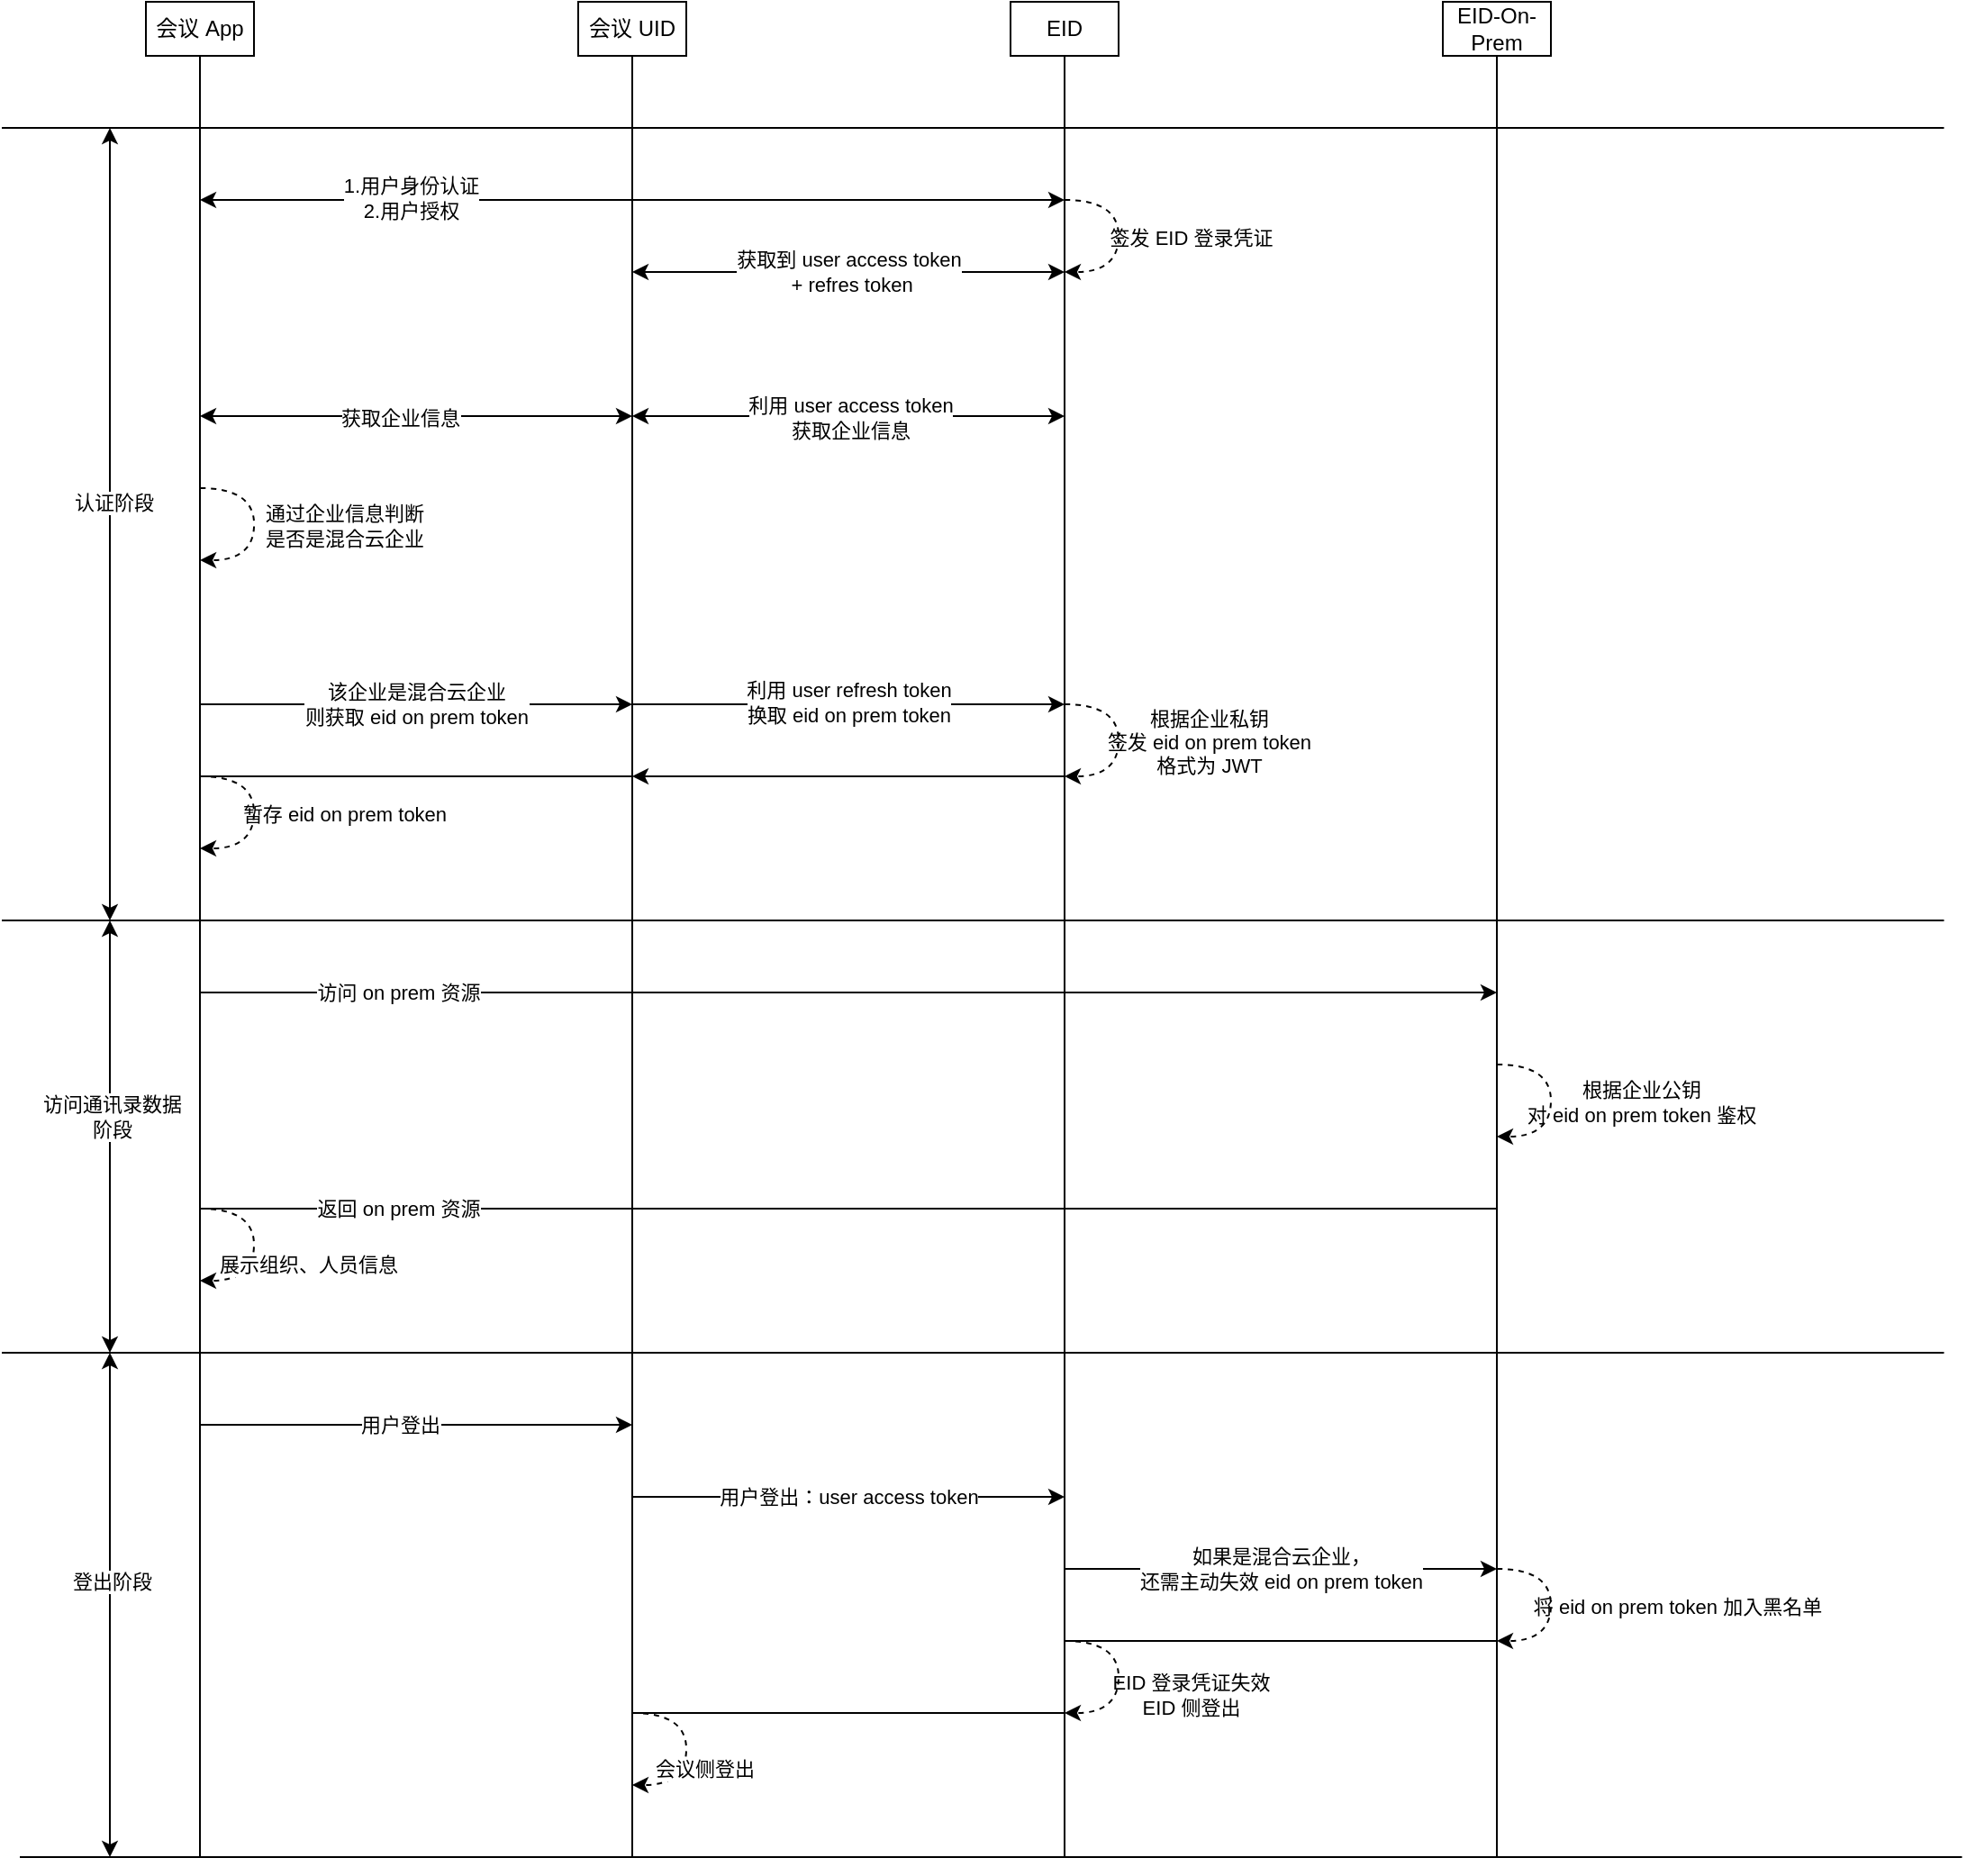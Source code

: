 <mxfile version="21.1.5" type="github">
  <diagram name="第 1 页" id="VAUSpr0xMT_1Gf3X5b7z">
    <mxGraphModel dx="1488" dy="973" grid="1" gridSize="10" guides="1" tooltips="1" connect="1" arrows="1" fold="1" page="1" pageScale="1" pageWidth="1169" pageHeight="1654" math="0" shadow="0">
      <root>
        <mxCell id="0" />
        <mxCell id="1" parent="0" />
        <mxCell id="9oLvm9fha_cj0BbzAq8S-1" value="" style="endArrow=none;html=1;rounded=0;entryX=0.5;entryY=1;entryDx=0;entryDy=0;" edge="1" parent="1" target="9oLvm9fha_cj0BbzAq8S-2">
          <mxGeometry width="50" height="50" relative="1" as="geometry">
            <mxPoint x="110" y="1040" as="sourcePoint" />
            <mxPoint x="110" y="120" as="targetPoint" />
          </mxGeometry>
        </mxCell>
        <mxCell id="9oLvm9fha_cj0BbzAq8S-2" value="会议 App" style="rounded=0;whiteSpace=wrap;html=1;" vertex="1" parent="1">
          <mxGeometry x="80" y="10" width="60" height="30" as="geometry" />
        </mxCell>
        <mxCell id="9oLvm9fha_cj0BbzAq8S-4" value="" style="endArrow=none;html=1;rounded=0;entryX=0.5;entryY=1;entryDx=0;entryDy=0;" edge="1" parent="1" target="9oLvm9fha_cj0BbzAq8S-5">
          <mxGeometry width="50" height="50" relative="1" as="geometry">
            <mxPoint x="350" y="1040" as="sourcePoint" />
            <mxPoint x="350" y="120" as="targetPoint" />
          </mxGeometry>
        </mxCell>
        <mxCell id="9oLvm9fha_cj0BbzAq8S-5" value="会议 UID" style="rounded=0;whiteSpace=wrap;html=1;" vertex="1" parent="1">
          <mxGeometry x="320" y="10" width="60" height="30" as="geometry" />
        </mxCell>
        <mxCell id="9oLvm9fha_cj0BbzAq8S-6" value="" style="endArrow=none;html=1;rounded=0;entryX=0.5;entryY=1;entryDx=0;entryDy=0;" edge="1" parent="1" target="9oLvm9fha_cj0BbzAq8S-7">
          <mxGeometry width="50" height="50" relative="1" as="geometry">
            <mxPoint x="590" y="1040" as="sourcePoint" />
            <mxPoint x="590" y="120" as="targetPoint" />
          </mxGeometry>
        </mxCell>
        <mxCell id="9oLvm9fha_cj0BbzAq8S-7" value="EID" style="rounded=0;whiteSpace=wrap;html=1;" vertex="1" parent="1">
          <mxGeometry x="560" y="10" width="60" height="30" as="geometry" />
        </mxCell>
        <mxCell id="9oLvm9fha_cj0BbzAq8S-8" value="" style="endArrow=none;html=1;rounded=0;entryX=0.5;entryY=1;entryDx=0;entryDy=0;" edge="1" parent="1" target="9oLvm9fha_cj0BbzAq8S-9">
          <mxGeometry width="50" height="50" relative="1" as="geometry">
            <mxPoint x="830" y="1040" as="sourcePoint" />
            <mxPoint x="830" y="120" as="targetPoint" />
          </mxGeometry>
        </mxCell>
        <mxCell id="9oLvm9fha_cj0BbzAq8S-9" value="EID-On-Prem" style="rounded=0;whiteSpace=wrap;html=1;" vertex="1" parent="1">
          <mxGeometry x="800" y="10" width="60" height="30" as="geometry" />
        </mxCell>
        <mxCell id="9oLvm9fha_cj0BbzAq8S-10" value="" style="endArrow=classic;html=1;rounded=0;startArrow=classic;startFill=1;" edge="1" parent="1">
          <mxGeometry width="50" height="50" relative="1" as="geometry">
            <mxPoint x="110" y="120" as="sourcePoint" />
            <mxPoint x="590" y="120" as="targetPoint" />
          </mxGeometry>
        </mxCell>
        <mxCell id="9oLvm9fha_cj0BbzAq8S-11" value="&lt;div&gt;1.用户身份认证&lt;/div&gt;&lt;div&gt;2.用户授权&lt;br&gt;&lt;/div&gt;" style="edgeLabel;html=1;align=center;verticalAlign=middle;resizable=0;points=[];" vertex="1" connectable="0" parent="9oLvm9fha_cj0BbzAq8S-10">
          <mxGeometry x="-0.545" y="1" relative="1" as="geometry">
            <mxPoint x="8" as="offset" />
          </mxGeometry>
        </mxCell>
        <mxCell id="9oLvm9fha_cj0BbzAq8S-12" value="" style="endArrow=classic;html=1;rounded=0;startArrow=none;startFill=0;" edge="1" parent="1">
          <mxGeometry width="50" height="50" relative="1" as="geometry">
            <mxPoint x="350" y="400" as="sourcePoint" />
            <mxPoint x="590" y="400" as="targetPoint" />
          </mxGeometry>
        </mxCell>
        <mxCell id="9oLvm9fha_cj0BbzAq8S-13" value="&lt;div&gt;利用 user refresh token&lt;br&gt;&lt;/div&gt;&lt;div&gt;换取 eid on prem token&lt;/div&gt;" style="edgeLabel;html=1;align=center;verticalAlign=middle;resizable=0;points=[];" vertex="1" connectable="0" parent="9oLvm9fha_cj0BbzAq8S-12">
          <mxGeometry x="0.044" y="1" relative="1" as="geometry">
            <mxPoint x="-6" as="offset" />
          </mxGeometry>
        </mxCell>
        <mxCell id="9oLvm9fha_cj0BbzAq8S-17" value="" style="endArrow=classic;html=1;rounded=0;" edge="1" parent="1">
          <mxGeometry width="50" height="50" relative="1" as="geometry">
            <mxPoint x="110" y="560" as="sourcePoint" />
            <mxPoint x="830" y="560" as="targetPoint" />
          </mxGeometry>
        </mxCell>
        <mxCell id="9oLvm9fha_cj0BbzAq8S-18" value="&lt;div&gt;访问 on prem 资源&lt;/div&gt;" style="edgeLabel;html=1;align=center;verticalAlign=middle;resizable=0;points=[];" vertex="1" connectable="0" parent="9oLvm9fha_cj0BbzAq8S-17">
          <mxGeometry x="-0.72" relative="1" as="geometry">
            <mxPoint x="9" as="offset" />
          </mxGeometry>
        </mxCell>
        <mxCell id="9oLvm9fha_cj0BbzAq8S-19" value="" style="endArrow=classic;html=1;rounded=0;" edge="1" parent="1">
          <mxGeometry width="50" height="50" relative="1" as="geometry">
            <mxPoint x="110" y="800" as="sourcePoint" />
            <mxPoint x="350" y="800" as="targetPoint" />
          </mxGeometry>
        </mxCell>
        <mxCell id="9oLvm9fha_cj0BbzAq8S-20" value="用户登出" style="edgeLabel;html=1;align=center;verticalAlign=middle;resizable=0;points=[];" vertex="1" connectable="0" parent="9oLvm9fha_cj0BbzAq8S-19">
          <mxGeometry x="-0.321" relative="1" as="geometry">
            <mxPoint x="29" as="offset" />
          </mxGeometry>
        </mxCell>
        <mxCell id="9oLvm9fha_cj0BbzAq8S-23" value="" style="endArrow=classic;html=1;rounded=0;dashed=1;edgeStyle=orthogonalEdgeStyle;curved=1;" edge="1" parent="1">
          <mxGeometry width="50" height="50" relative="1" as="geometry">
            <mxPoint x="349.98" y="960" as="sourcePoint" />
            <mxPoint x="349.98" y="1000" as="targetPoint" />
            <Array as="points">
              <mxPoint x="379.98" y="960" />
              <mxPoint x="379.98" y="1000" />
            </Array>
          </mxGeometry>
        </mxCell>
        <mxCell id="9oLvm9fha_cj0BbzAq8S-24" value="会议侧登出" style="edgeLabel;html=1;align=center;verticalAlign=middle;resizable=0;points=[];" vertex="1" connectable="0" parent="9oLvm9fha_cj0BbzAq8S-23">
          <mxGeometry x="0.008" y="1" relative="1" as="geometry">
            <mxPoint x="9" y="10" as="offset" />
          </mxGeometry>
        </mxCell>
        <mxCell id="9oLvm9fha_cj0BbzAq8S-25" value="" style="endArrow=classic;html=1;rounded=0;" edge="1" parent="1">
          <mxGeometry width="50" height="50" relative="1" as="geometry">
            <mxPoint x="350" y="840" as="sourcePoint" />
            <mxPoint x="590" y="840" as="targetPoint" />
          </mxGeometry>
        </mxCell>
        <mxCell id="9oLvm9fha_cj0BbzAq8S-26" value="用户登出：user access token" style="edgeLabel;html=1;align=center;verticalAlign=middle;resizable=0;points=[];" vertex="1" connectable="0" parent="9oLvm9fha_cj0BbzAq8S-25">
          <mxGeometry x="-0.158" relative="1" as="geometry">
            <mxPoint x="19" as="offset" />
          </mxGeometry>
        </mxCell>
        <mxCell id="9oLvm9fha_cj0BbzAq8S-27" value="&lt;div&gt;如果是混合云企业，&lt;/div&gt;&lt;div&gt;还需主动失效 eid on prem token&lt;/div&gt;" style="endArrow=classic;html=1;rounded=0;" edge="1" parent="1">
          <mxGeometry width="50" height="50" relative="1" as="geometry">
            <mxPoint x="590" y="880" as="sourcePoint" />
            <mxPoint x="830" y="880" as="targetPoint" />
          </mxGeometry>
        </mxCell>
        <mxCell id="9oLvm9fha_cj0BbzAq8S-29" value="" style="endArrow=none;html=1;rounded=0;" edge="1" parent="1">
          <mxGeometry width="50" height="50" relative="1" as="geometry">
            <mxPoint y="520" as="sourcePoint" />
            <mxPoint x="1078.235" y="520" as="targetPoint" />
          </mxGeometry>
        </mxCell>
        <mxCell id="9oLvm9fha_cj0BbzAq8S-31" value="" style="endArrow=none;html=1;rounded=0;" edge="1" parent="1">
          <mxGeometry width="50" height="50" relative="1" as="geometry">
            <mxPoint y="80" as="sourcePoint" />
            <mxPoint x="1078.235" y="80" as="targetPoint" />
          </mxGeometry>
        </mxCell>
        <mxCell id="9oLvm9fha_cj0BbzAq8S-32" value="" style="endArrow=classic;startArrow=classic;html=1;rounded=0;" edge="1" parent="1">
          <mxGeometry width="50" height="50" relative="1" as="geometry">
            <mxPoint x="60" y="520" as="sourcePoint" />
            <mxPoint x="60" y="80" as="targetPoint" />
          </mxGeometry>
        </mxCell>
        <mxCell id="9oLvm9fha_cj0BbzAq8S-33" value="认证阶段" style="edgeLabel;html=1;align=center;verticalAlign=middle;resizable=0;points=[];" vertex="1" connectable="0" parent="9oLvm9fha_cj0BbzAq8S-32">
          <mxGeometry x="0.056" y="-2" relative="1" as="geometry">
            <mxPoint as="offset" />
          </mxGeometry>
        </mxCell>
        <mxCell id="9oLvm9fha_cj0BbzAq8S-34" value="" style="endArrow=none;html=1;rounded=0;" edge="1" parent="1">
          <mxGeometry width="50" height="50" relative="1" as="geometry">
            <mxPoint y="760" as="sourcePoint" />
            <mxPoint x="1078.235" y="760" as="targetPoint" />
          </mxGeometry>
        </mxCell>
        <mxCell id="9oLvm9fha_cj0BbzAq8S-35" value="" style="endArrow=classic;html=1;rounded=0;startArrow=classic;startFill=1;" edge="1" parent="1">
          <mxGeometry width="50" height="50" relative="1" as="geometry">
            <mxPoint x="110" y="240" as="sourcePoint" />
            <mxPoint x="350" y="240" as="targetPoint" />
          </mxGeometry>
        </mxCell>
        <mxCell id="9oLvm9fha_cj0BbzAq8S-36" value="&lt;div&gt;获取企业信息&lt;br&gt;&lt;/div&gt;" style="edgeLabel;html=1;align=center;verticalAlign=middle;resizable=0;points=[];" vertex="1" connectable="0" parent="9oLvm9fha_cj0BbzAq8S-35">
          <mxGeometry x="-0.553" y="-1" relative="1" as="geometry">
            <mxPoint x="57" as="offset" />
          </mxGeometry>
        </mxCell>
        <mxCell id="9oLvm9fha_cj0BbzAq8S-37" value="" style="endArrow=classic;html=1;rounded=0;dashed=1;edgeStyle=orthogonalEdgeStyle;curved=1;" edge="1" parent="1">
          <mxGeometry width="50" height="50" relative="1" as="geometry">
            <mxPoint x="110.05" y="280" as="sourcePoint" />
            <mxPoint x="110.05" y="320" as="targetPoint" />
            <Array as="points">
              <mxPoint x="140.05" y="280" />
              <mxPoint x="140.05" y="320" />
            </Array>
          </mxGeometry>
        </mxCell>
        <mxCell id="9oLvm9fha_cj0BbzAq8S-38" value="&lt;div&gt;通过企业信息判断&lt;/div&gt;&lt;div&gt;是否是混合云企业&lt;/div&gt;" style="edgeLabel;html=1;align=center;verticalAlign=middle;resizable=0;points=[];labelBackgroundColor=none;" vertex="1" connectable="0" parent="9oLvm9fha_cj0BbzAq8S-37">
          <mxGeometry x="0.008" y="1" relative="1" as="geometry">
            <mxPoint x="49" as="offset" />
          </mxGeometry>
        </mxCell>
        <mxCell id="9oLvm9fha_cj0BbzAq8S-39" value="&lt;div&gt;该企业是混合云企业&lt;br&gt;&lt;/div&gt;&lt;div&gt;则获取 eid on prem token&lt;br&gt;&lt;/div&gt;" style="endArrow=classic;html=1;rounded=0;startArrow=none;startFill=0;" edge="1" parent="1">
          <mxGeometry width="50" height="50" relative="1" as="geometry">
            <mxPoint x="110" y="400" as="sourcePoint" />
            <mxPoint x="350" y="400" as="targetPoint" />
          </mxGeometry>
        </mxCell>
        <mxCell id="9oLvm9fha_cj0BbzAq8S-42" value="" style="endArrow=classic;startArrow=classic;html=1;rounded=0;" edge="1" parent="1">
          <mxGeometry width="50" height="50" relative="1" as="geometry">
            <mxPoint x="60" y="760" as="sourcePoint" />
            <mxPoint x="60" y="520" as="targetPoint" />
          </mxGeometry>
        </mxCell>
        <mxCell id="9oLvm9fha_cj0BbzAq8S-43" value="&lt;div&gt;访问通讯录数据&lt;/div&gt;阶段" style="edgeLabel;html=1;align=center;verticalAlign=middle;resizable=0;points=[];" vertex="1" connectable="0" parent="9oLvm9fha_cj0BbzAq8S-42">
          <mxGeometry x="0.093" y="-1" relative="1" as="geometry">
            <mxPoint as="offset" />
          </mxGeometry>
        </mxCell>
        <mxCell id="9oLvm9fha_cj0BbzAq8S-44" value="" style="endArrow=classic;html=1;rounded=0;dashed=1;edgeStyle=orthogonalEdgeStyle;curved=1;" edge="1" parent="1">
          <mxGeometry width="50" height="50" relative="1" as="geometry">
            <mxPoint x="830" y="600" as="sourcePoint" />
            <mxPoint x="830" y="640" as="targetPoint" />
            <Array as="points">
              <mxPoint x="860" y="600" />
              <mxPoint x="860" y="640" />
            </Array>
          </mxGeometry>
        </mxCell>
        <mxCell id="9oLvm9fha_cj0BbzAq8S-45" value="&lt;div&gt;根据企业公钥&lt;/div&gt;&lt;div&gt;对 eid on prem token 鉴权&lt;/div&gt;" style="edgeLabel;html=1;align=center;verticalAlign=middle;resizable=0;points=[];labelBackgroundColor=none;" vertex="1" connectable="0" parent="9oLvm9fha_cj0BbzAq8S-44">
          <mxGeometry x="0.008" y="1" relative="1" as="geometry">
            <mxPoint x="49" as="offset" />
          </mxGeometry>
        </mxCell>
        <mxCell id="9oLvm9fha_cj0BbzAq8S-46" value="" style="endArrow=none;html=1;rounded=0;startArrow=none;startFill=0;endFill=0;" edge="1" parent="1">
          <mxGeometry width="50" height="50" relative="1" as="geometry">
            <mxPoint x="110" y="680" as="sourcePoint" />
            <mxPoint x="830" y="680" as="targetPoint" />
          </mxGeometry>
        </mxCell>
        <mxCell id="9oLvm9fha_cj0BbzAq8S-47" value="&lt;div&gt;返回 on prem 资源&lt;/div&gt;" style="edgeLabel;html=1;align=center;verticalAlign=middle;resizable=0;points=[];" vertex="1" connectable="0" parent="9oLvm9fha_cj0BbzAq8S-46">
          <mxGeometry x="-0.72" relative="1" as="geometry">
            <mxPoint x="9" as="offset" />
          </mxGeometry>
        </mxCell>
        <mxCell id="9oLvm9fha_cj0BbzAq8S-48" value="" style="endArrow=classic;html=1;rounded=0;dashed=1;edgeStyle=orthogonalEdgeStyle;curved=1;" edge="1" parent="1">
          <mxGeometry width="50" height="50" relative="1" as="geometry">
            <mxPoint x="830" y="880" as="sourcePoint" />
            <mxPoint x="830" y="920" as="targetPoint" />
            <Array as="points">
              <mxPoint x="860" y="880" />
              <mxPoint x="860" y="920" />
            </Array>
          </mxGeometry>
        </mxCell>
        <mxCell id="9oLvm9fha_cj0BbzAq8S-49" value="将 eid on prem token 加入黑名单" style="edgeLabel;html=1;align=center;verticalAlign=middle;resizable=0;points=[];labelBackgroundColor=none;" vertex="1" connectable="0" parent="9oLvm9fha_cj0BbzAq8S-48">
          <mxGeometry x="0.008" y="1" relative="1" as="geometry">
            <mxPoint x="69" as="offset" />
          </mxGeometry>
        </mxCell>
        <mxCell id="9oLvm9fha_cj0BbzAq8S-50" value="" style="endArrow=none;html=1;rounded=0;startArrow=none;startFill=0;endFill=0;" edge="1" parent="1">
          <mxGeometry width="50" height="50" relative="1" as="geometry">
            <mxPoint x="590" y="920" as="sourcePoint" />
            <mxPoint x="830" y="920" as="targetPoint" />
            <mxPoint as="offset" />
          </mxGeometry>
        </mxCell>
        <mxCell id="9oLvm9fha_cj0BbzAq8S-51" value="" style="endArrow=classic;html=1;rounded=0;dashed=1;edgeStyle=orthogonalEdgeStyle;curved=1;" edge="1" parent="1">
          <mxGeometry width="50" height="50" relative="1" as="geometry">
            <mxPoint x="590" y="920" as="sourcePoint" />
            <mxPoint x="590" y="960" as="targetPoint" />
            <Array as="points">
              <mxPoint x="620" y="920" />
              <mxPoint x="620" y="960" />
            </Array>
          </mxGeometry>
        </mxCell>
        <mxCell id="9oLvm9fha_cj0BbzAq8S-52" value="&lt;div&gt;EID 登录凭证失效&lt;/div&gt;&lt;div&gt;EID 侧登出&lt;br&gt;&lt;/div&gt;" style="edgeLabel;html=1;align=center;verticalAlign=middle;resizable=0;points=[];labelBackgroundColor=none;" vertex="1" connectable="0" parent="9oLvm9fha_cj0BbzAq8S-51">
          <mxGeometry x="0.008" y="1" relative="1" as="geometry">
            <mxPoint x="39" y="9" as="offset" />
          </mxGeometry>
        </mxCell>
        <mxCell id="9oLvm9fha_cj0BbzAq8S-53" value="" style="endArrow=none;html=1;rounded=0;endFill=0;" edge="1" parent="1">
          <mxGeometry width="50" height="50" relative="1" as="geometry">
            <mxPoint x="350" y="960" as="sourcePoint" />
            <mxPoint x="590" y="960" as="targetPoint" />
          </mxGeometry>
        </mxCell>
        <mxCell id="9oLvm9fha_cj0BbzAq8S-55" value="" style="endArrow=classic;html=1;rounded=0;dashed=1;edgeStyle=orthogonalEdgeStyle;curved=1;" edge="1" parent="1">
          <mxGeometry width="50" height="50" relative="1" as="geometry">
            <mxPoint x="109.98" y="680" as="sourcePoint" />
            <mxPoint x="109.98" y="720" as="targetPoint" />
            <Array as="points">
              <mxPoint x="139.98" y="680" />
              <mxPoint x="139.98" y="720" />
            </Array>
          </mxGeometry>
        </mxCell>
        <mxCell id="9oLvm9fha_cj0BbzAq8S-56" value="展示组织、人员信息" style="edgeLabel;html=1;align=center;verticalAlign=middle;resizable=0;points=[];" vertex="1" connectable="0" parent="9oLvm9fha_cj0BbzAq8S-55">
          <mxGeometry x="0.008" y="1" relative="1" as="geometry">
            <mxPoint x="29" y="10" as="offset" />
          </mxGeometry>
        </mxCell>
        <mxCell id="9oLvm9fha_cj0BbzAq8S-57" value="" style="endArrow=classic;html=1;rounded=0;dashed=1;edgeStyle=orthogonalEdgeStyle;curved=1;" edge="1" parent="1">
          <mxGeometry width="50" height="50" relative="1" as="geometry">
            <mxPoint x="590" y="400" as="sourcePoint" />
            <mxPoint x="590" y="440" as="targetPoint" />
            <Array as="points">
              <mxPoint x="620" y="400" />
              <mxPoint x="620" y="440" />
            </Array>
          </mxGeometry>
        </mxCell>
        <mxCell id="9oLvm9fha_cj0BbzAq8S-58" value="&lt;div&gt;根据企业私钥&lt;/div&gt;&lt;div&gt;签发 eid on prem token &lt;br&gt;&lt;/div&gt;&lt;div&gt;格式为 JWT&lt;br&gt;&lt;/div&gt;" style="edgeLabel;html=1;align=center;verticalAlign=middle;resizable=0;points=[];labelBackgroundColor=none;" vertex="1" connectable="0" parent="9oLvm9fha_cj0BbzAq8S-57">
          <mxGeometry x="0.008" y="1" relative="1" as="geometry">
            <mxPoint x="49" as="offset" />
          </mxGeometry>
        </mxCell>
        <mxCell id="9oLvm9fha_cj0BbzAq8S-59" value="" style="endArrow=none;html=1;rounded=0;startArrow=classic;startFill=1;endFill=0;" edge="1" parent="1">
          <mxGeometry width="50" height="50" relative="1" as="geometry">
            <mxPoint x="350" y="440" as="sourcePoint" />
            <mxPoint x="590" y="440" as="targetPoint" />
          </mxGeometry>
        </mxCell>
        <mxCell id="9oLvm9fha_cj0BbzAq8S-61" value="" style="endArrow=none;html=1;rounded=0;startArrow=none;startFill=0;endFill=0;" edge="1" parent="1">
          <mxGeometry width="50" height="50" relative="1" as="geometry">
            <mxPoint x="110" y="440" as="sourcePoint" />
            <mxPoint x="350" y="440" as="targetPoint" />
          </mxGeometry>
        </mxCell>
        <mxCell id="9oLvm9fha_cj0BbzAq8S-62" value="" style="endArrow=classic;html=1;rounded=0;dashed=1;edgeStyle=orthogonalEdgeStyle;curved=1;" edge="1" parent="1">
          <mxGeometry width="50" height="50" relative="1" as="geometry">
            <mxPoint x="110" y="440" as="sourcePoint" />
            <mxPoint x="110" y="480" as="targetPoint" />
            <Array as="points">
              <mxPoint x="140" y="440" />
              <mxPoint x="140" y="480" />
            </Array>
          </mxGeometry>
        </mxCell>
        <mxCell id="9oLvm9fha_cj0BbzAq8S-63" value="暂存 eid on prem token" style="edgeLabel;html=1;align=center;verticalAlign=middle;resizable=0;points=[];labelBackgroundColor=none;" vertex="1" connectable="0" parent="9oLvm9fha_cj0BbzAq8S-62">
          <mxGeometry x="0.008" y="1" relative="1" as="geometry">
            <mxPoint x="49" as="offset" />
          </mxGeometry>
        </mxCell>
        <mxCell id="9oLvm9fha_cj0BbzAq8S-64" value="" style="endArrow=none;html=1;rounded=0;" edge="1" parent="1">
          <mxGeometry width="50" height="50" relative="1" as="geometry">
            <mxPoint x="10" y="1040" as="sourcePoint" />
            <mxPoint x="1088.235" y="1040" as="targetPoint" />
          </mxGeometry>
        </mxCell>
        <mxCell id="9oLvm9fha_cj0BbzAq8S-65" value="" style="endArrow=classic;startArrow=classic;html=1;rounded=0;" edge="1" parent="1">
          <mxGeometry width="50" height="50" relative="1" as="geometry">
            <mxPoint x="60" y="1040" as="sourcePoint" />
            <mxPoint x="60" y="760" as="targetPoint" />
          </mxGeometry>
        </mxCell>
        <mxCell id="9oLvm9fha_cj0BbzAq8S-66" value="登出阶段" style="edgeLabel;html=1;align=center;verticalAlign=middle;resizable=0;points=[];" vertex="1" connectable="0" parent="9oLvm9fha_cj0BbzAq8S-65">
          <mxGeometry x="0.093" y="-1" relative="1" as="geometry">
            <mxPoint as="offset" />
          </mxGeometry>
        </mxCell>
        <mxCell id="9oLvm9fha_cj0BbzAq8S-67" value="" style="endArrow=classic;html=1;rounded=0;dashed=1;edgeStyle=orthogonalEdgeStyle;curved=1;" edge="1" parent="1">
          <mxGeometry width="50" height="50" relative="1" as="geometry">
            <mxPoint x="590" y="120" as="sourcePoint" />
            <mxPoint x="590" y="160" as="targetPoint" />
            <Array as="points">
              <mxPoint x="620" y="120" />
              <mxPoint x="620" y="160" />
            </Array>
          </mxGeometry>
        </mxCell>
        <mxCell id="9oLvm9fha_cj0BbzAq8S-68" value="签发 EID 登录凭证" style="edgeLabel;html=1;align=center;verticalAlign=middle;resizable=0;points=[];labelBackgroundColor=none;" vertex="1" connectable="0" parent="9oLvm9fha_cj0BbzAq8S-67">
          <mxGeometry x="0.008" y="1" relative="1" as="geometry">
            <mxPoint x="39" as="offset" />
          </mxGeometry>
        </mxCell>
        <mxCell id="9oLvm9fha_cj0BbzAq8S-70" value="" style="endArrow=classic;html=1;rounded=0;startArrow=classic;startFill=1;" edge="1" parent="1">
          <mxGeometry width="50" height="50" relative="1" as="geometry">
            <mxPoint x="350" y="240" as="sourcePoint" />
            <mxPoint x="590" y="240" as="targetPoint" />
          </mxGeometry>
        </mxCell>
        <mxCell id="9oLvm9fha_cj0BbzAq8S-71" value="&lt;div&gt;利用 user access token&lt;/div&gt;&lt;div&gt;获取企业信息&lt;/div&gt;" style="edgeLabel;html=1;align=center;verticalAlign=middle;resizable=0;points=[];" vertex="1" connectable="0" parent="9oLvm9fha_cj0BbzAq8S-70">
          <mxGeometry x="-0.553" y="-1" relative="1" as="geometry">
            <mxPoint x="67" as="offset" />
          </mxGeometry>
        </mxCell>
        <mxCell id="9oLvm9fha_cj0BbzAq8S-72" value="&lt;div&gt;获取到 user access token&lt;/div&gt;&amp;nbsp;+ refres token" style="endArrow=classic;html=1;rounded=0;startArrow=classic;startFill=1;" edge="1" parent="1">
          <mxGeometry width="50" height="50" relative="1" as="geometry">
            <mxPoint x="350" y="160" as="sourcePoint" />
            <mxPoint x="590" y="160" as="targetPoint" />
          </mxGeometry>
        </mxCell>
      </root>
    </mxGraphModel>
  </diagram>
</mxfile>
